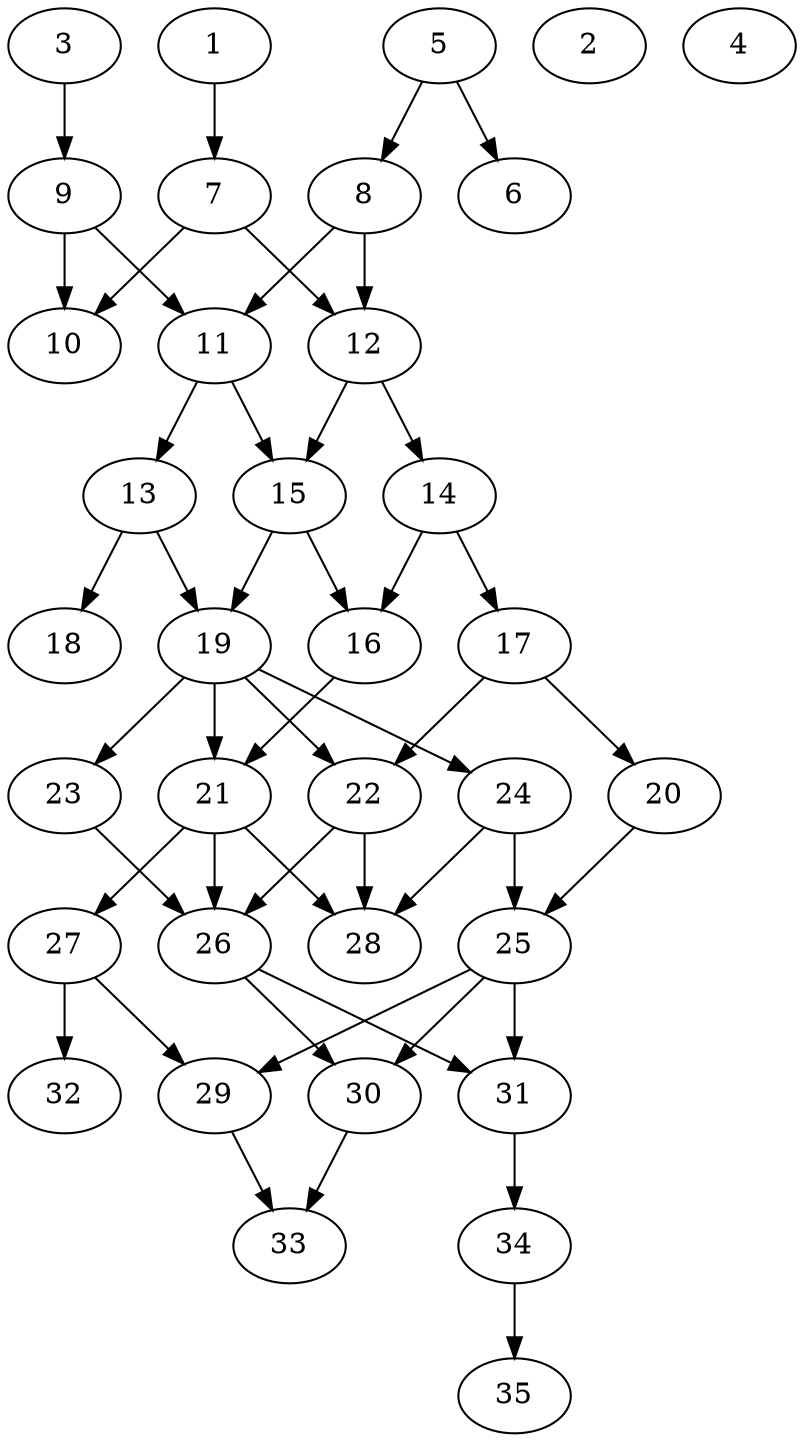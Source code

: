// DAG automatically generated by daggen at Tue Aug  6 16:28:02 2019
// ./daggen --dot -n 35 --ccr 0.5 --fat 0.4 --regular 0.5 --density 0.5 --mindata 5242880 --maxdata 52428800 
digraph G {
  1 [size="28737536", alpha="0.16", expect_size="14368768"] 
  1 -> 7 [size ="14368768"]
  2 [size="86792192", alpha="0.08", expect_size="43396096"] 
  3 [size="103981056", alpha="0.06", expect_size="51990528"] 
  3 -> 9 [size ="51990528"]
  4 [size="61702144", alpha="0.19", expect_size="30851072"] 
  5 [size="88449024", alpha="0.04", expect_size="44224512"] 
  5 -> 6 [size ="44224512"]
  5 -> 8 [size ="44224512"]
  6 [size="91983872", alpha="0.11", expect_size="45991936"] 
  7 [size="28030976", alpha="0.01", expect_size="14015488"] 
  7 -> 10 [size ="14015488"]
  7 -> 12 [size ="14015488"]
  8 [size="11931648", alpha="0.07", expect_size="5965824"] 
  8 -> 11 [size ="5965824"]
  8 -> 12 [size ="5965824"]
  9 [size="57116672", alpha="0.02", expect_size="28558336"] 
  9 -> 10 [size ="28558336"]
  9 -> 11 [size ="28558336"]
  10 [size="22872064", alpha="0.04", expect_size="11436032"] 
  11 [size="95508480", alpha="0.10", expect_size="47754240"] 
  11 -> 13 [size ="47754240"]
  11 -> 15 [size ="47754240"]
  12 [size="74596352", alpha="0.07", expect_size="37298176"] 
  12 -> 14 [size ="37298176"]
  12 -> 15 [size ="37298176"]
  13 [size="17199104", alpha="0.12", expect_size="8599552"] 
  13 -> 18 [size ="8599552"]
  13 -> 19 [size ="8599552"]
  14 [size="46497792", alpha="0.15", expect_size="23248896"] 
  14 -> 16 [size ="23248896"]
  14 -> 17 [size ="23248896"]
  15 [size="41576448", alpha="0.02", expect_size="20788224"] 
  15 -> 16 [size ="20788224"]
  15 -> 19 [size ="20788224"]
  16 [size="60018688", alpha="0.20", expect_size="30009344"] 
  16 -> 21 [size ="30009344"]
  17 [size="16758784", alpha="0.14", expect_size="8379392"] 
  17 -> 20 [size ="8379392"]
  17 -> 22 [size ="8379392"]
  18 [size="19341312", alpha="0.20", expect_size="9670656"] 
  19 [size="50853888", alpha="0.18", expect_size="25426944"] 
  19 -> 21 [size ="25426944"]
  19 -> 22 [size ="25426944"]
  19 -> 23 [size ="25426944"]
  19 -> 24 [size ="25426944"]
  20 [size="62267392", alpha="0.10", expect_size="31133696"] 
  20 -> 25 [size ="31133696"]
  21 [size="82464768", alpha="0.05", expect_size="41232384"] 
  21 -> 26 [size ="41232384"]
  21 -> 27 [size ="41232384"]
  21 -> 28 [size ="41232384"]
  22 [size="33810432", alpha="0.17", expect_size="16905216"] 
  22 -> 26 [size ="16905216"]
  22 -> 28 [size ="16905216"]
  23 [size="64514048", alpha="0.08", expect_size="32257024"] 
  23 -> 26 [size ="32257024"]
  24 [size="24793088", alpha="0.10", expect_size="12396544"] 
  24 -> 25 [size ="12396544"]
  24 -> 28 [size ="12396544"]
  25 [size="96079872", alpha="0.09", expect_size="48039936"] 
  25 -> 29 [size ="48039936"]
  25 -> 30 [size ="48039936"]
  25 -> 31 [size ="48039936"]
  26 [size="11208704", alpha="0.05", expect_size="5604352"] 
  26 -> 30 [size ="5604352"]
  26 -> 31 [size ="5604352"]
  27 [size="11051008", alpha="0.05", expect_size="5525504"] 
  27 -> 29 [size ="5525504"]
  27 -> 32 [size ="5525504"]
  28 [size="76222464", alpha="0.05", expect_size="38111232"] 
  29 [size="76208128", alpha="0.15", expect_size="38104064"] 
  29 -> 33 [size ="38104064"]
  30 [size="69054464", alpha="0.07", expect_size="34527232"] 
  30 -> 33 [size ="34527232"]
  31 [size="21782528", alpha="0.18", expect_size="10891264"] 
  31 -> 34 [size ="10891264"]
  32 [size="47015936", alpha="0.02", expect_size="23507968"] 
  33 [size="32321536", alpha="0.08", expect_size="16160768"] 
  34 [size="71194624", alpha="0.01", expect_size="35597312"] 
  34 -> 35 [size ="35597312"]
  35 [size="26109952", alpha="0.01", expect_size="13054976"] 
}
